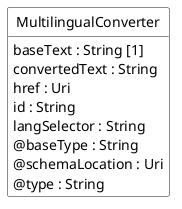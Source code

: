 @startuml
hide circle
hide methods
hide stereotype
show <<Enumeration>> stereotype
skinparam class {
   BackgroundColor<<Enumeration>> #E6F5F7
   BackgroundColor<<Ref>> #FFFFE0
   BackgroundColor<<Pivot>> #FFFFFFF
   BackgroundColor<<SimpleType>> #E2F0DA
   BackgroundColor #FCF2E3
}

class MultilingualConverter <<Pivot>> {
    baseText : String [1]
    convertedText : String
    href : Uri
    id : String
    langSelector : String
    @baseType : String
    @schemaLocation : Uri
    @type : String
}


@enduml